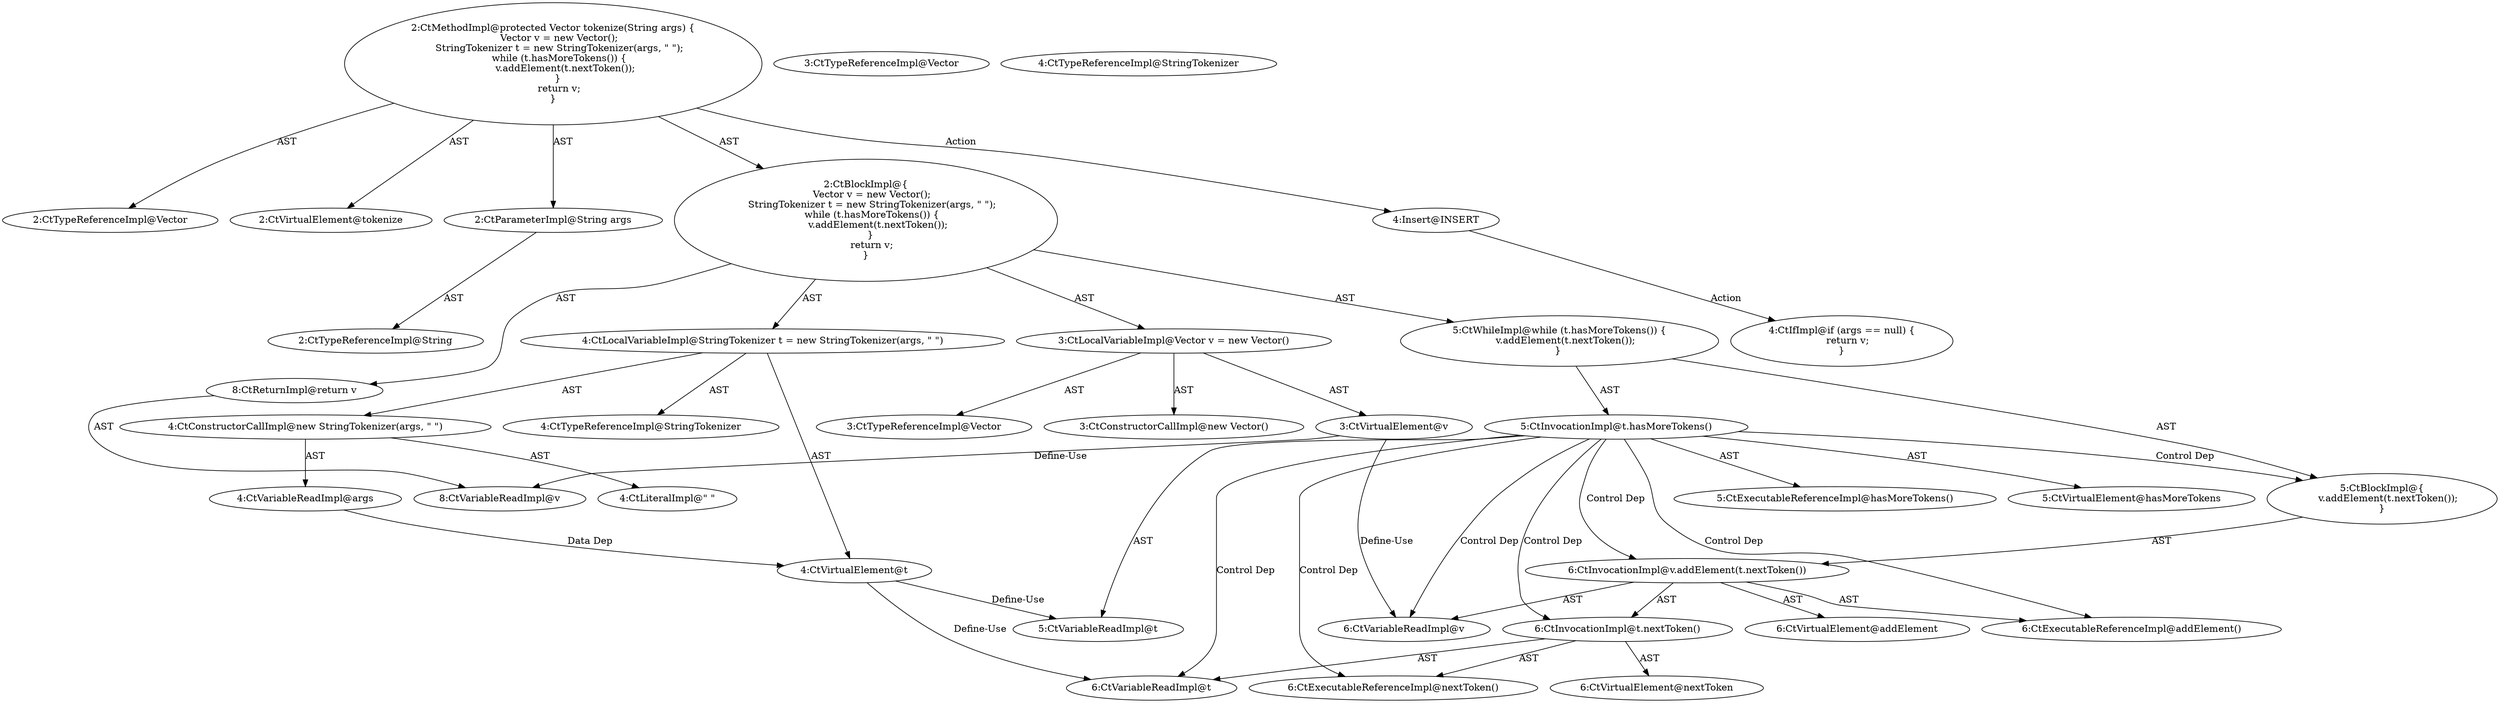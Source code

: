 digraph "tokenize#?,String" {
0 [label="2:CtTypeReferenceImpl@Vector" shape=ellipse]
1 [label="2:CtVirtualElement@tokenize" shape=ellipse]
2 [label="2:CtParameterImpl@String args" shape=ellipse]
3 [label="2:CtTypeReferenceImpl@String" shape=ellipse]
4 [label="3:CtTypeReferenceImpl@Vector" shape=ellipse]
5 [label="3:CtTypeReferenceImpl@Vector" shape=ellipse]
6 [label="3:CtConstructorCallImpl@new Vector()" shape=ellipse]
7 [label="3:CtVirtualElement@v" shape=ellipse]
8 [label="3:CtLocalVariableImpl@Vector v = new Vector()" shape=ellipse]
9 [label="4:CtTypeReferenceImpl@StringTokenizer" shape=ellipse]
10 [label="4:CtTypeReferenceImpl@StringTokenizer" shape=ellipse]
11 [label="4:CtVariableReadImpl@args" shape=ellipse]
12 [label="4:CtLiteralImpl@\" \"" shape=ellipse]
13 [label="4:CtConstructorCallImpl@new StringTokenizer(args, \" \")" shape=ellipse]
14 [label="4:CtVirtualElement@t" shape=ellipse]
15 [label="4:CtLocalVariableImpl@StringTokenizer t = new StringTokenizer(args, \" \")" shape=ellipse]
16 [label="5:CtExecutableReferenceImpl@hasMoreTokens()" shape=ellipse]
17 [label="5:CtVirtualElement@hasMoreTokens" shape=ellipse]
18 [label="5:CtVariableReadImpl@t" shape=ellipse]
19 [label="5:CtInvocationImpl@t.hasMoreTokens()" shape=ellipse]
20 [label="6:CtExecutableReferenceImpl@addElement()" shape=ellipse]
21 [label="6:CtVirtualElement@addElement" shape=ellipse]
22 [label="6:CtVariableReadImpl@v" shape=ellipse]
23 [label="6:CtExecutableReferenceImpl@nextToken()" shape=ellipse]
24 [label="6:CtVirtualElement@nextToken" shape=ellipse]
25 [label="6:CtVariableReadImpl@t" shape=ellipse]
26 [label="6:CtInvocationImpl@t.nextToken()" shape=ellipse]
27 [label="6:CtInvocationImpl@v.addElement(t.nextToken())" shape=ellipse]
28 [label="5:CtBlockImpl@\{
    v.addElement(t.nextToken());
\}" shape=ellipse]
29 [label="5:CtWhileImpl@while (t.hasMoreTokens()) \{
    v.addElement(t.nextToken());
\} " shape=ellipse]
30 [label="8:CtVariableReadImpl@v" shape=ellipse]
31 [label="8:CtReturnImpl@return v" shape=ellipse]
32 [label="2:CtBlockImpl@\{
    Vector v = new Vector();
    StringTokenizer t = new StringTokenizer(args, \" \");
    while (t.hasMoreTokens()) \{
        v.addElement(t.nextToken());
    \} 
    return v;
\}" shape=ellipse]
33 [label="2:CtMethodImpl@protected Vector tokenize(String args) \{
    Vector v = new Vector();
    StringTokenizer t = new StringTokenizer(args, \" \");
    while (t.hasMoreTokens()) \{
        v.addElement(t.nextToken());
    \} 
    return v;
\}" shape=ellipse]
34 [label="4:Insert@INSERT" shape=ellipse]
35 [label="4:CtIfImpl@if (args == null) \{
    return v;
\}" shape=ellipse]
2 -> 3 [label="AST"];
7 -> 22 [label="Define-Use"];
7 -> 30 [label="Define-Use"];
8 -> 7 [label="AST"];
8 -> 4 [label="AST"];
8 -> 6 [label="AST"];
11 -> 14 [label="Data Dep"];
13 -> 11 [label="AST"];
13 -> 12 [label="AST"];
14 -> 18 [label="Define-Use"];
14 -> 25 [label="Define-Use"];
15 -> 14 [label="AST"];
15 -> 9 [label="AST"];
15 -> 13 [label="AST"];
19 -> 17 [label="AST"];
19 -> 18 [label="AST"];
19 -> 16 [label="AST"];
19 -> 28 [label="Control Dep"];
19 -> 27 [label="Control Dep"];
19 -> 20 [label="Control Dep"];
19 -> 22 [label="Control Dep"];
19 -> 26 [label="Control Dep"];
19 -> 23 [label="Control Dep"];
19 -> 25 [label="Control Dep"];
26 -> 24 [label="AST"];
26 -> 25 [label="AST"];
26 -> 23 [label="AST"];
27 -> 21 [label="AST"];
27 -> 22 [label="AST"];
27 -> 20 [label="AST"];
27 -> 26 [label="AST"];
28 -> 27 [label="AST"];
29 -> 19 [label="AST"];
29 -> 28 [label="AST"];
31 -> 30 [label="AST"];
32 -> 8 [label="AST"];
32 -> 15 [label="AST"];
32 -> 29 [label="AST"];
32 -> 31 [label="AST"];
33 -> 1 [label="AST"];
33 -> 0 [label="AST"];
33 -> 2 [label="AST"];
33 -> 32 [label="AST"];
33 -> 34 [label="Action"];
34 -> 35 [label="Action"];
}